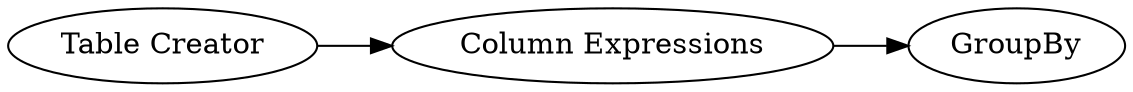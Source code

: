 digraph {
	1 [label="Table Creator"]
	2 [label="Column Expressions"]
	3 [label=GroupBy]
	1 -> 2
	2 -> 3
	rankdir=LR
}
